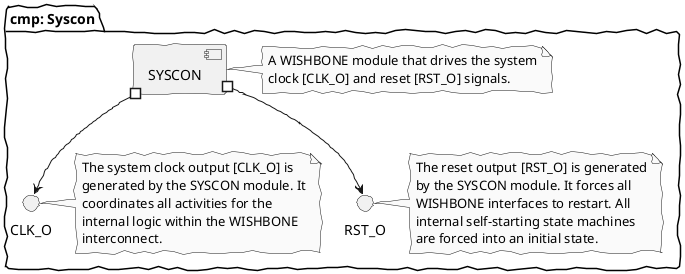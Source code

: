 @startuml syscon
skinparam componentStyle uml2
skinparam handwritten true
skinparam monochrome true
skinparam defaultFontName DejaVu

package "cmp: Syscon" {

    [SYSCON] #--> CLK_O
    [SYSCON] #--> RST_O

    note right of CLK_O
        The system clock output [CLK_O] is
        generated by the SYSCON module. It
        coordinates all activities for the
        internal logic within the WISHBONE
        interconnect.
    end note

    note right of RST_O
        The reset output [RST_O] is generated
        by the SYSCON module. It forces all
        WISHBONE interfaces to restart. All
        internal self-starting state machines
        are forced into an initial state.
    end note


    note right of [SYSCON]
    A WISHBONE module that drives the system
    clock [CLK_O] and reset [RST_O] signals.
    end note
}

@enduml
